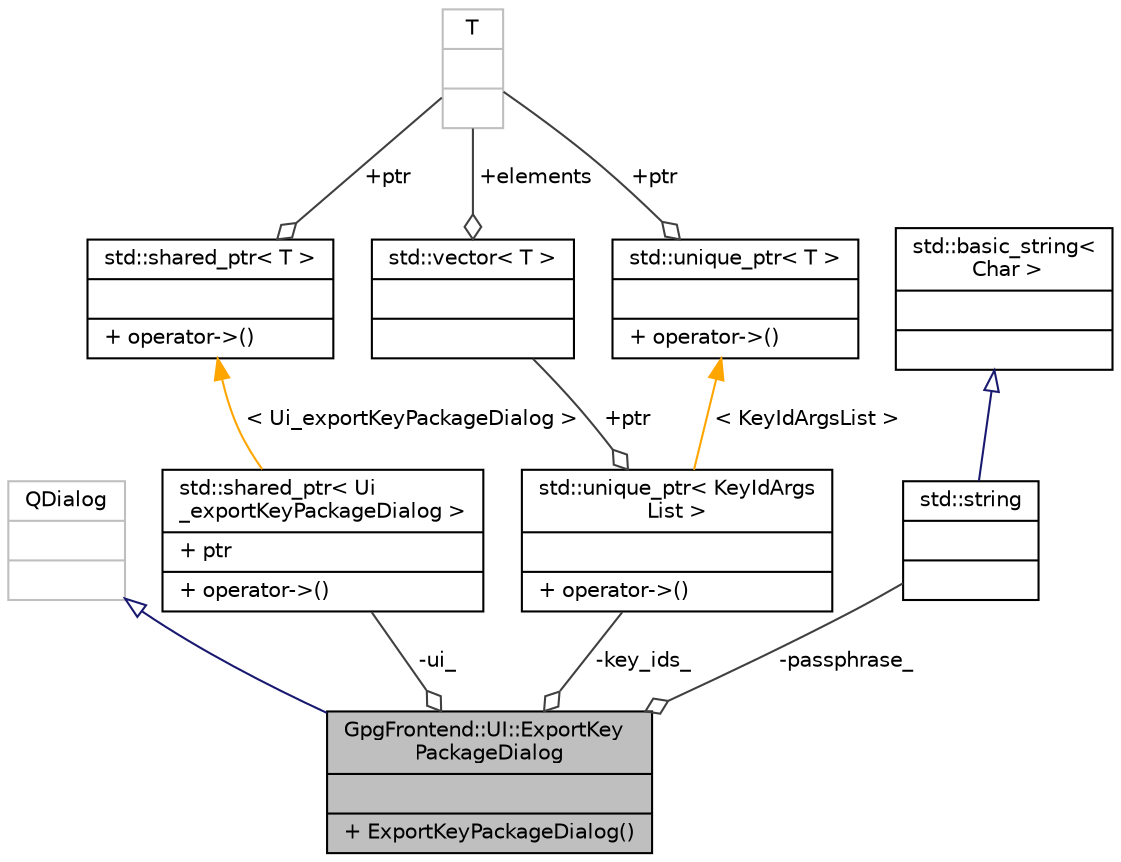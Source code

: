 digraph "GpgFrontend::UI::ExportKeyPackageDialog"
{
 // INTERACTIVE_SVG=YES
 // LATEX_PDF_SIZE
  edge [fontname="Helvetica",fontsize="10",labelfontname="Helvetica",labelfontsize="10"];
  node [fontname="Helvetica",fontsize="10",shape=record];
  Node1 [label="{GpgFrontend::UI::ExportKey\lPackageDialog\n||+ ExportKeyPackageDialog()\l}",height=0.2,width=0.4,color="black", fillcolor="grey75", style="filled", fontcolor="black",tooltip=" "];
  Node2 -> Node1 [dir="back",color="midnightblue",fontsize="10",style="solid",arrowtail="onormal",fontname="Helvetica"];
  Node2 [label="{QDialog\n||}",height=0.2,width=0.4,color="grey75", fillcolor="white", style="filled",tooltip=" "];
  Node3 -> Node1 [color="grey25",fontsize="10",style="solid",label=" -ui_" ,arrowhead="odiamond",fontname="Helvetica"];
  Node3 [label="{std::shared_ptr\< Ui\l_exportKeyPackageDialog \>\n|+ ptr\l|+ operator-\>()\l}",height=0.2,width=0.4,color="black", fillcolor="white", style="filled",tooltip=" "];
  Node4 -> Node3 [dir="back",color="orange",fontsize="10",style="solid",label=" \< Ui_exportKeyPackageDialog \>" ,fontname="Helvetica"];
  Node4 [label="{std::shared_ptr\< T \>\n||+ operator-\>()\l}",height=0.2,width=0.4,color="black", fillcolor="white", style="filled",tooltip=" "];
  Node5 -> Node4 [color="grey25",fontsize="10",style="solid",label=" +ptr" ,arrowhead="odiamond",fontname="Helvetica"];
  Node5 [label="{T\n||}",height=0.2,width=0.4,color="grey75", fillcolor="white", style="filled",tooltip=" "];
  Node6 -> Node1 [color="grey25",fontsize="10",style="solid",label=" -key_ids_" ,arrowhead="odiamond",fontname="Helvetica"];
  Node6 [label="{std::unique_ptr\< KeyIdArgs\lList \>\n||+ operator-\>()\l}",height=0.2,width=0.4,color="black", fillcolor="white", style="filled",tooltip=" "];
  Node7 -> Node6 [color="grey25",fontsize="10",style="solid",label=" +ptr" ,arrowhead="odiamond",fontname="Helvetica"];
  Node7 [label="{std::vector\< T \>\n||}",height=0.2,width=0.4,color="black", fillcolor="white", style="filled",tooltip=" "];
  Node5 -> Node7 [color="grey25",fontsize="10",style="solid",label=" +elements" ,arrowhead="odiamond",fontname="Helvetica"];
  Node8 -> Node6 [dir="back",color="orange",fontsize="10",style="solid",label=" \< KeyIdArgsList \>" ,fontname="Helvetica"];
  Node8 [label="{std::unique_ptr\< T \>\n||+ operator-\>()\l}",height=0.2,width=0.4,color="black", fillcolor="white", style="filled",tooltip=" "];
  Node5 -> Node8 [color="grey25",fontsize="10",style="solid",label=" +ptr" ,arrowhead="odiamond",fontname="Helvetica"];
  Node9 -> Node1 [color="grey25",fontsize="10",style="solid",label=" -passphrase_" ,arrowhead="odiamond",fontname="Helvetica"];
  Node9 [label="{std::string\n||}",height=0.2,width=0.4,color="black", fillcolor="white", style="filled",tooltip=" "];
  Node10 -> Node9 [dir="back",color="midnightblue",fontsize="10",style="solid",arrowtail="onormal",fontname="Helvetica"];
  Node10 [label="{std::basic_string\<\l Char \>\n||}",height=0.2,width=0.4,color="black", fillcolor="white", style="filled",tooltip=" "];
}
